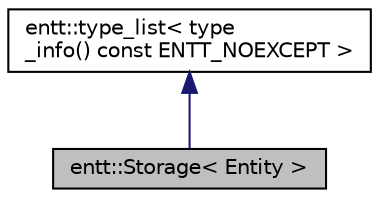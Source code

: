 digraph "entt::Storage&lt; Entity &gt;"
{
 // LATEX_PDF_SIZE
  edge [fontname="Helvetica",fontsize="10",labelfontname="Helvetica",labelfontsize="10"];
  node [fontname="Helvetica",fontsize="10",shape=record];
  Node1 [label="entt::Storage\< Entity \>",height=0.2,width=0.4,color="black", fillcolor="grey75", style="filled", fontcolor="black",tooltip="Basic poly storage implementation."];
  Node2 -> Node1 [dir="back",color="midnightblue",fontsize="10",style="solid",fontname="Helvetica"];
  Node2 [label="entt::type_list\< type\l_info() const ENTT_NOEXCEPT \>",height=0.2,width=0.4,color="black", fillcolor="white", style="filled",URL="$structentt_1_1type__list.html",tooltip=" "];
}
